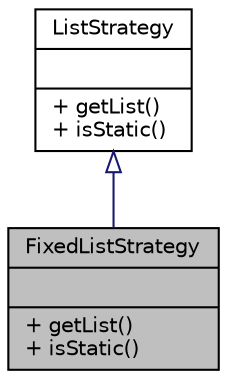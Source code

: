 digraph "FixedListStrategy"
{
  edge [fontname="Helvetica",fontsize="10",labelfontname="Helvetica",labelfontsize="10"];
  node [fontname="Helvetica",fontsize="10",shape=record];
  Node0 [label="{FixedListStrategy\n||+ getList()\l+ isStatic()\l}",height=0.2,width=0.4,color="black", fillcolor="grey75", style="filled", fontcolor="black"];
  Node1 -> Node0 [dir="back",color="midnightblue",fontsize="10",style="solid",arrowtail="onormal",fontname="Helvetica"];
  Node1 [label="{ListStrategy\n||+ getList()\l+ isStatic()\l}",height=0.2,width=0.4,color="black", fillcolor="white", style="filled",URL="$interfacewcmf_1_1lib_1_1presentation_1_1control_1_1lists_1_1_list_strategy.html",tooltip="ListStrategy defines the interface for classes that retrieve value lists. "];
}
